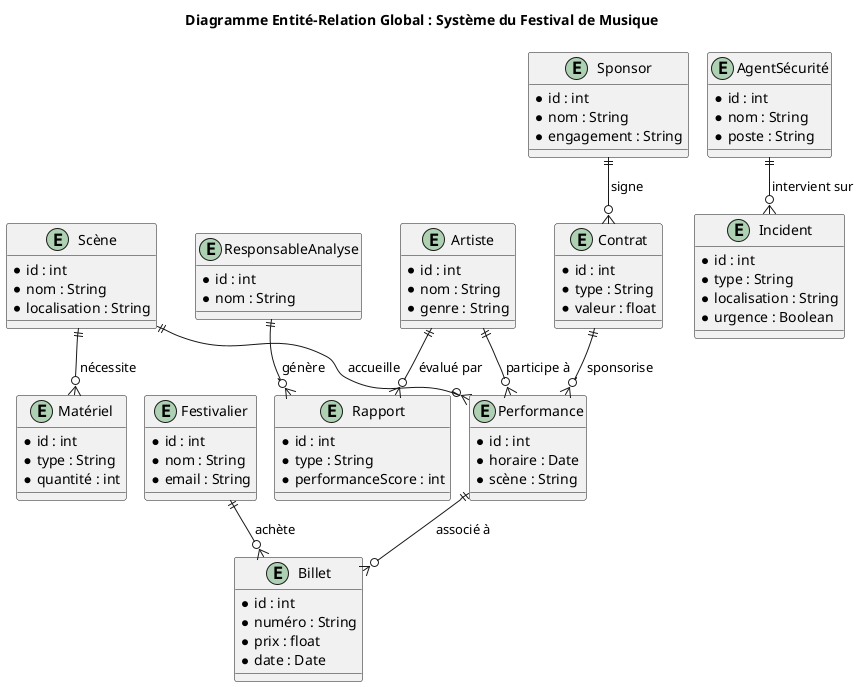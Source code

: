 @startuml
!pragma layout smetana
title Diagramme Entité-Relation Global : Système du Festival de Musique

' Entités principales liées aux artistes, performances et scènes
entity Artiste {
    *id : int
    *nom : String
    *genre : String
}

entity Performance {
    *id : int
    *horaire : Date
    *scène : String
}

entity Scène {
    *id : int
    *nom : String
    *localisation : String
}

Artiste ||--o{ Performance : "participe à"
Scène ||--o{ Performance : "accueille"

' Entités liées à la billetterie
entity Festivalier {
    *id : int
    *nom : String
    *email : String
}

entity Billet {
    *id : int
    *numéro : String
    *prix : float
    *date : Date
}

Festivalier ||--o{ Billet : "achète"
Performance ||--o{ Billet : "associé à"

' Entités liées à la logistique et sécurité
entity AgentSécurité {
    *id : int
    *nom : String
    *poste : String
}

entity Matériel {
    *id : int
    *type : String
    *quantité : int
}

entity Incident {
    *id : int
    *type : String
    *localisation : String
    *urgence : Boolean
}

AgentSécurité ||--o{ Incident : "intervient sur"
Scène ||--o{ Matériel : "nécessite"

' Entités liées aux sponsors et partenariats
entity Sponsor {
    *id : int
    *nom : String
    *engagement : String
}

entity Contrat {
    *id : int
    *type : String
    *valeur : float
}

Sponsor ||--o{ Contrat : "signe"
Contrat ||--o{ Performance : "sponsorise"

' Entités liées à l'analyse des performances
entity Rapport {
    *id : int
    *type : String
    *performanceScore : int
}

entity ResponsableAnalyse {
    *id : int
    *nom : String
}

Artiste ||--o{ Rapport : "évalué par"
ResponsableAnalyse ||--o{ Rapport : "génère"

@enduml
